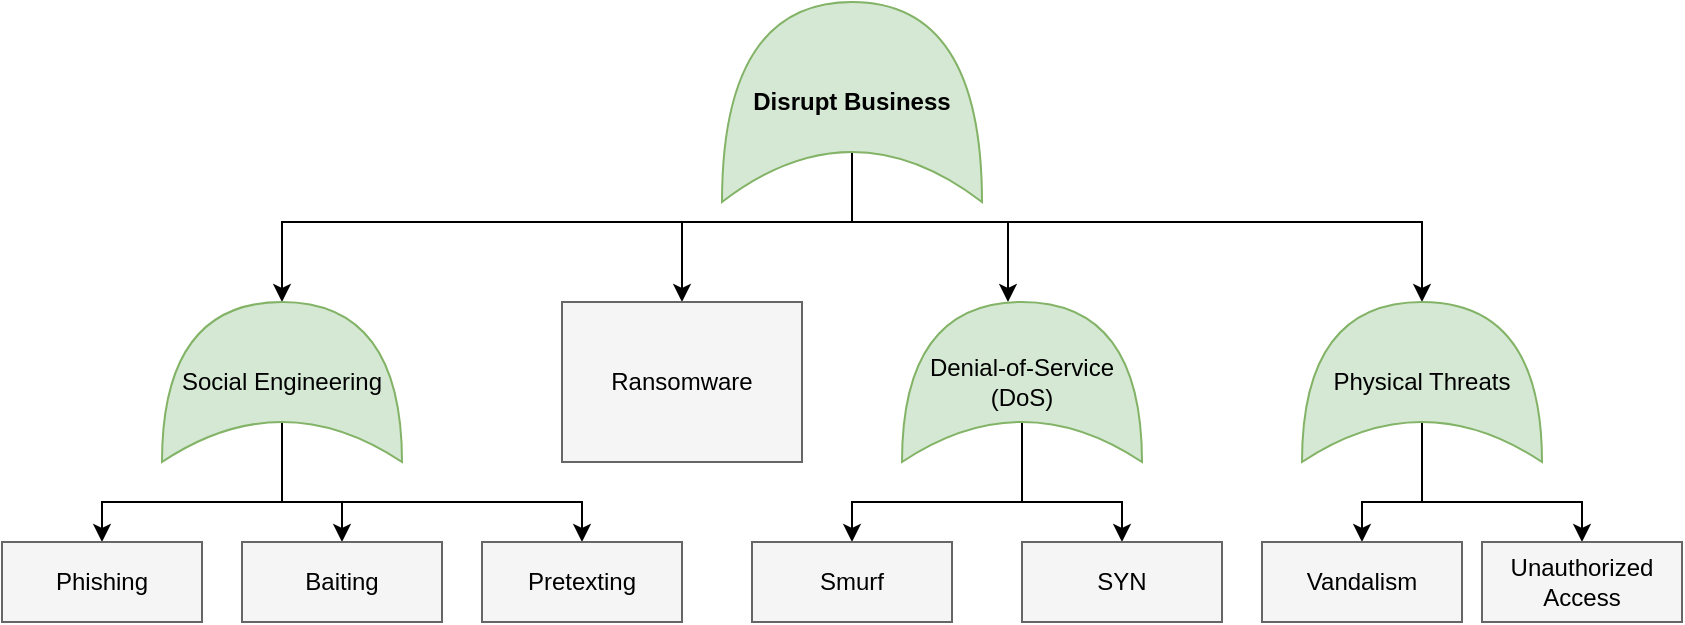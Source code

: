 <mxfile version="24.0.2" type="github">
  <diagram name="Page-1" id="VplYqT3r8YhcSiiFgZkJ">
    <mxGraphModel dx="1434" dy="806" grid="0" gridSize="10" guides="1" tooltips="1" connect="1" arrows="1" fold="1" page="0" pageScale="1" pageWidth="850" pageHeight="1100" math="0" shadow="0">
      <root>
        <mxCell id="0" />
        <mxCell id="1" parent="0" />
        <mxCell id="o0bdGu-xJyjLJIfq4_Ga-14" style="edgeStyle=orthogonalEdgeStyle;rounded=0;orthogonalLoop=1;jettySize=auto;html=1;exitX=0.25;exitY=0.5;exitDx=0;exitDy=0;exitPerimeter=0;entryX=0.5;entryY=0;entryDx=0;entryDy=0;" edge="1" parent="1" source="o0bdGu-xJyjLJIfq4_Ga-1" target="o0bdGu-xJyjLJIfq4_Ga-4">
          <mxGeometry relative="1" as="geometry">
            <Array as="points">
              <mxPoint x="425" y="160" />
              <mxPoint x="340" y="160" />
            </Array>
          </mxGeometry>
        </mxCell>
        <mxCell id="o0bdGu-xJyjLJIfq4_Ga-15" style="edgeStyle=orthogonalEdgeStyle;rounded=0;orthogonalLoop=1;jettySize=auto;html=1;exitX=0.25;exitY=0.5;exitDx=0;exitDy=0;exitPerimeter=0;" edge="1" parent="1" source="o0bdGu-xJyjLJIfq4_Ga-1" target="o0bdGu-xJyjLJIfq4_Ga-3">
          <mxGeometry relative="1" as="geometry">
            <Array as="points">
              <mxPoint x="425" y="160" />
              <mxPoint x="503" y="160" />
            </Array>
          </mxGeometry>
        </mxCell>
        <mxCell id="o0bdGu-xJyjLJIfq4_Ga-16" style="edgeStyle=orthogonalEdgeStyle;rounded=0;orthogonalLoop=1;jettySize=auto;html=1;exitX=0.25;exitY=0.5;exitDx=0;exitDy=0;exitPerimeter=0;" edge="1" parent="1" source="o0bdGu-xJyjLJIfq4_Ga-1" target="o0bdGu-xJyjLJIfq4_Ga-5">
          <mxGeometry relative="1" as="geometry">
            <Array as="points">
              <mxPoint x="425" y="160" />
              <mxPoint x="710" y="160" />
            </Array>
          </mxGeometry>
        </mxCell>
        <mxCell id="o0bdGu-xJyjLJIfq4_Ga-17" style="edgeStyle=orthogonalEdgeStyle;rounded=0;orthogonalLoop=1;jettySize=auto;html=1;exitX=0.25;exitY=0.5;exitDx=0;exitDy=0;exitPerimeter=0;" edge="1" parent="1" source="o0bdGu-xJyjLJIfq4_Ga-1" target="o0bdGu-xJyjLJIfq4_Ga-2">
          <mxGeometry relative="1" as="geometry">
            <Array as="points">
              <mxPoint x="425" y="160" />
              <mxPoint x="140" y="160" />
            </Array>
          </mxGeometry>
        </mxCell>
        <mxCell id="o0bdGu-xJyjLJIfq4_Ga-1" value="&lt;b&gt;Disrupt Business&lt;/b&gt;" style="shape=xor;whiteSpace=wrap;html=1;fillColor=#d5e8d4;strokeColor=#82b366;direction=north;" vertex="1" parent="1">
          <mxGeometry x="360" y="50" width="130" height="100" as="geometry" />
        </mxCell>
        <mxCell id="o0bdGu-xJyjLJIfq4_Ga-18" style="edgeStyle=orthogonalEdgeStyle;rounded=0;orthogonalLoop=1;jettySize=auto;html=1;exitX=0.25;exitY=0.5;exitDx=0;exitDy=0;exitPerimeter=0;entryX=0.5;entryY=0;entryDx=0;entryDy=0;" edge="1" parent="1" source="o0bdGu-xJyjLJIfq4_Ga-2" target="o0bdGu-xJyjLJIfq4_Ga-6">
          <mxGeometry relative="1" as="geometry" />
        </mxCell>
        <mxCell id="o0bdGu-xJyjLJIfq4_Ga-19" style="edgeStyle=orthogonalEdgeStyle;rounded=0;orthogonalLoop=1;jettySize=auto;html=1;exitX=0.25;exitY=0.5;exitDx=0;exitDy=0;exitPerimeter=0;entryX=0.5;entryY=0;entryDx=0;entryDy=0;" edge="1" parent="1" source="o0bdGu-xJyjLJIfq4_Ga-2" target="o0bdGu-xJyjLJIfq4_Ga-7">
          <mxGeometry relative="1" as="geometry" />
        </mxCell>
        <mxCell id="o0bdGu-xJyjLJIfq4_Ga-20" style="edgeStyle=orthogonalEdgeStyle;rounded=0;orthogonalLoop=1;jettySize=auto;html=1;exitX=0.25;exitY=0.5;exitDx=0;exitDy=0;exitPerimeter=0;" edge="1" parent="1" source="o0bdGu-xJyjLJIfq4_Ga-2" target="o0bdGu-xJyjLJIfq4_Ga-8">
          <mxGeometry relative="1" as="geometry">
            <Array as="points">
              <mxPoint x="140" y="300" />
              <mxPoint x="290" y="300" />
            </Array>
          </mxGeometry>
        </mxCell>
        <mxCell id="o0bdGu-xJyjLJIfq4_Ga-2" value="Social Engineering" style="shape=xor;whiteSpace=wrap;html=1;fillColor=#d5e8d4;strokeColor=#82b366;direction=north;" vertex="1" parent="1">
          <mxGeometry x="80" y="200" width="120" height="80" as="geometry" />
        </mxCell>
        <mxCell id="o0bdGu-xJyjLJIfq4_Ga-21" style="edgeStyle=orthogonalEdgeStyle;rounded=0;orthogonalLoop=1;jettySize=auto;html=1;exitX=0.25;exitY=0.5;exitDx=0;exitDy=0;exitPerimeter=0;entryX=0.5;entryY=0;entryDx=0;entryDy=0;" edge="1" parent="1" source="o0bdGu-xJyjLJIfq4_Ga-3" target="o0bdGu-xJyjLJIfq4_Ga-9">
          <mxGeometry relative="1" as="geometry" />
        </mxCell>
        <mxCell id="o0bdGu-xJyjLJIfq4_Ga-22" style="edgeStyle=orthogonalEdgeStyle;rounded=0;orthogonalLoop=1;jettySize=auto;html=1;exitX=0.25;exitY=0.5;exitDx=0;exitDy=0;exitPerimeter=0;entryX=0.5;entryY=0;entryDx=0;entryDy=0;" edge="1" parent="1" source="o0bdGu-xJyjLJIfq4_Ga-3" target="o0bdGu-xJyjLJIfq4_Ga-10">
          <mxGeometry relative="1" as="geometry" />
        </mxCell>
        <mxCell id="o0bdGu-xJyjLJIfq4_Ga-3" value="Denial-of-Service (DoS)" style="shape=xor;whiteSpace=wrap;html=1;fillColor=#d5e8d4;strokeColor=#82b366;direction=north;" vertex="1" parent="1">
          <mxGeometry x="450" y="200" width="120" height="80" as="geometry" />
        </mxCell>
        <mxCell id="o0bdGu-xJyjLJIfq4_Ga-4" value="Ransomware" style="rounded=0;whiteSpace=wrap;html=1;fillColor=#f5f5f5;strokeColor=#666666;" vertex="1" parent="1">
          <mxGeometry x="280" y="200" width="120" height="80" as="geometry" />
        </mxCell>
        <mxCell id="o0bdGu-xJyjLJIfq4_Ga-23" style="edgeStyle=orthogonalEdgeStyle;rounded=0;orthogonalLoop=1;jettySize=auto;html=1;exitX=0.25;exitY=0.5;exitDx=0;exitDy=0;exitPerimeter=0;entryX=0.5;entryY=0;entryDx=0;entryDy=0;" edge="1" parent="1" source="o0bdGu-xJyjLJIfq4_Ga-5" target="o0bdGu-xJyjLJIfq4_Ga-11">
          <mxGeometry relative="1" as="geometry" />
        </mxCell>
        <mxCell id="o0bdGu-xJyjLJIfq4_Ga-24" style="edgeStyle=orthogonalEdgeStyle;rounded=0;orthogonalLoop=1;jettySize=auto;html=1;exitX=0.25;exitY=0.5;exitDx=0;exitDy=0;exitPerimeter=0;entryX=0.5;entryY=0;entryDx=0;entryDy=0;" edge="1" parent="1" source="o0bdGu-xJyjLJIfq4_Ga-5" target="o0bdGu-xJyjLJIfq4_Ga-12">
          <mxGeometry relative="1" as="geometry" />
        </mxCell>
        <mxCell id="o0bdGu-xJyjLJIfq4_Ga-5" value="Physical Threats" style="shape=xor;whiteSpace=wrap;html=1;fillColor=#d5e8d4;strokeColor=#82b366;direction=north;" vertex="1" parent="1">
          <mxGeometry x="650" y="200" width="120" height="80" as="geometry" />
        </mxCell>
        <mxCell id="o0bdGu-xJyjLJIfq4_Ga-6" value="Phishing" style="rounded=0;whiteSpace=wrap;html=1;fillColor=#f5f5f5;strokeColor=#666666;" vertex="1" parent="1">
          <mxGeometry y="320" width="100" height="40" as="geometry" />
        </mxCell>
        <mxCell id="o0bdGu-xJyjLJIfq4_Ga-7" value="Baiting" style="rounded=0;whiteSpace=wrap;html=1;fillColor=#f5f5f5;strokeColor=#666666;" vertex="1" parent="1">
          <mxGeometry x="120" y="320" width="100" height="40" as="geometry" />
        </mxCell>
        <mxCell id="o0bdGu-xJyjLJIfq4_Ga-8" value="Pretexting" style="rounded=0;whiteSpace=wrap;html=1;fillColor=#f5f5f5;strokeColor=#666666;" vertex="1" parent="1">
          <mxGeometry x="240" y="320" width="100" height="40" as="geometry" />
        </mxCell>
        <mxCell id="o0bdGu-xJyjLJIfq4_Ga-9" value="Smurf" style="rounded=0;whiteSpace=wrap;html=1;fillColor=#f5f5f5;strokeColor=#666666;" vertex="1" parent="1">
          <mxGeometry x="375" y="320" width="100" height="40" as="geometry" />
        </mxCell>
        <mxCell id="o0bdGu-xJyjLJIfq4_Ga-10" value="SYN" style="rounded=0;whiteSpace=wrap;html=1;fillColor=#f5f5f5;strokeColor=#666666;" vertex="1" parent="1">
          <mxGeometry x="510" y="320" width="100" height="40" as="geometry" />
        </mxCell>
        <mxCell id="o0bdGu-xJyjLJIfq4_Ga-11" value="Vandalism" style="rounded=0;whiteSpace=wrap;html=1;fillColor=#f5f5f5;strokeColor=#666666;" vertex="1" parent="1">
          <mxGeometry x="630" y="320" width="100" height="40" as="geometry" />
        </mxCell>
        <mxCell id="o0bdGu-xJyjLJIfq4_Ga-12" value="Unauthorized Access" style="rounded=0;whiteSpace=wrap;html=1;fillColor=#f5f5f5;strokeColor=#666666;" vertex="1" parent="1">
          <mxGeometry x="740" y="320" width="100" height="40" as="geometry" />
        </mxCell>
      </root>
    </mxGraphModel>
  </diagram>
</mxfile>

